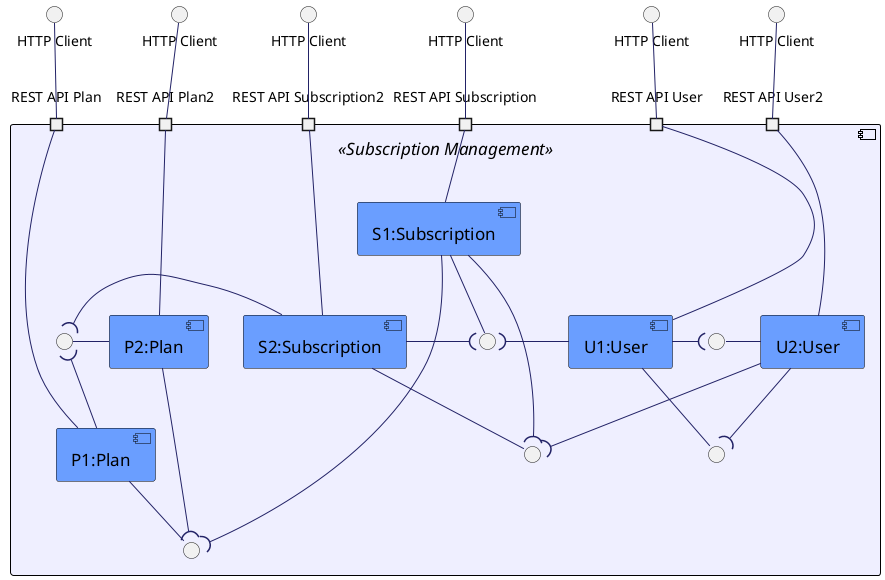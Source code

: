 @startuml

skinparam component {
    FontColor          black
    AttributeFontColor black
    FontSize           17
    AttributeFontSize  15
    AttributeFontname  Droid Sans Mono
    BackgroundColor    #6A9EFF
    BorderColor        black
    ArrowColor         #222266
}
skinparam backgroundColor Transparent
skinparam component {
    backgroundColor<<Subscription Management>> MOTIVATION
}

skinparam componentStyle uml2

interface "HTTP Client" as HTTPa
interface "HTTP Client" as HTTPb
interface "HTTP Client" as HTTPc

interface "HTTP Client" as HTTPa2
interface "HTTP Client" as HTTPb2
interface "HTTP Client" as HTTPc2

component <<Subscription Management>> {
    port "REST API Plan"  as apiP
    port "REST API Plan2"  as apiP2

    port "REST API Subscription" as apiS
    port "REST API Subscription2" as apiS2

    port "REST API User" as apiU
    port "REST API User2" as apiU2

    interface " " as iu
    interface " " as iu2

    interface " " as is1
    interface " " as is2

    interface " " as ip
    interface " " as ip2

    HTTPa -down- apiP
    HTTPb -down- apiS
    HTTPc -down- apiU

    HTTPa2 -down- apiP2
    HTTPb2 -down- apiS2
    HTTPc2 -down- apiU2


    [U1:User] -up- apiU
    [U2:User] -up- apiU2

    [U1:User] -down- iu
    [U2:User] -( iu

    [U2:User] -left- iu2
    [U1:User] -( iu2

    [S1:Subscription] -up- apiS
    [S2:Subscription] -up- apiS2

    [S1:Subscription] -- is1
    [S2:Subscription] -( is1

    [S2:Subscription] -- is2
    [S1:Subscription] -( is2

    [U1:User]  -( is1
    [U2:User] -( is2

    [P1:Plan] -up- apiP
    [P2:Plan] -up- apiP2

    [P1:Plan] -- ip
    [P2:Plan] -( ip

    [P2:Plan] -left- ip2
    [P1:Plan] -( ip2

    [S1:Subscription]  -( ip
    [S2:Subscription] -( ip2

    [P1:Plan] -[hidden]up- [P2:Plan]

    [S1:Subscription] -[hidden]down- [S2:Subscription]

}

@enduml
